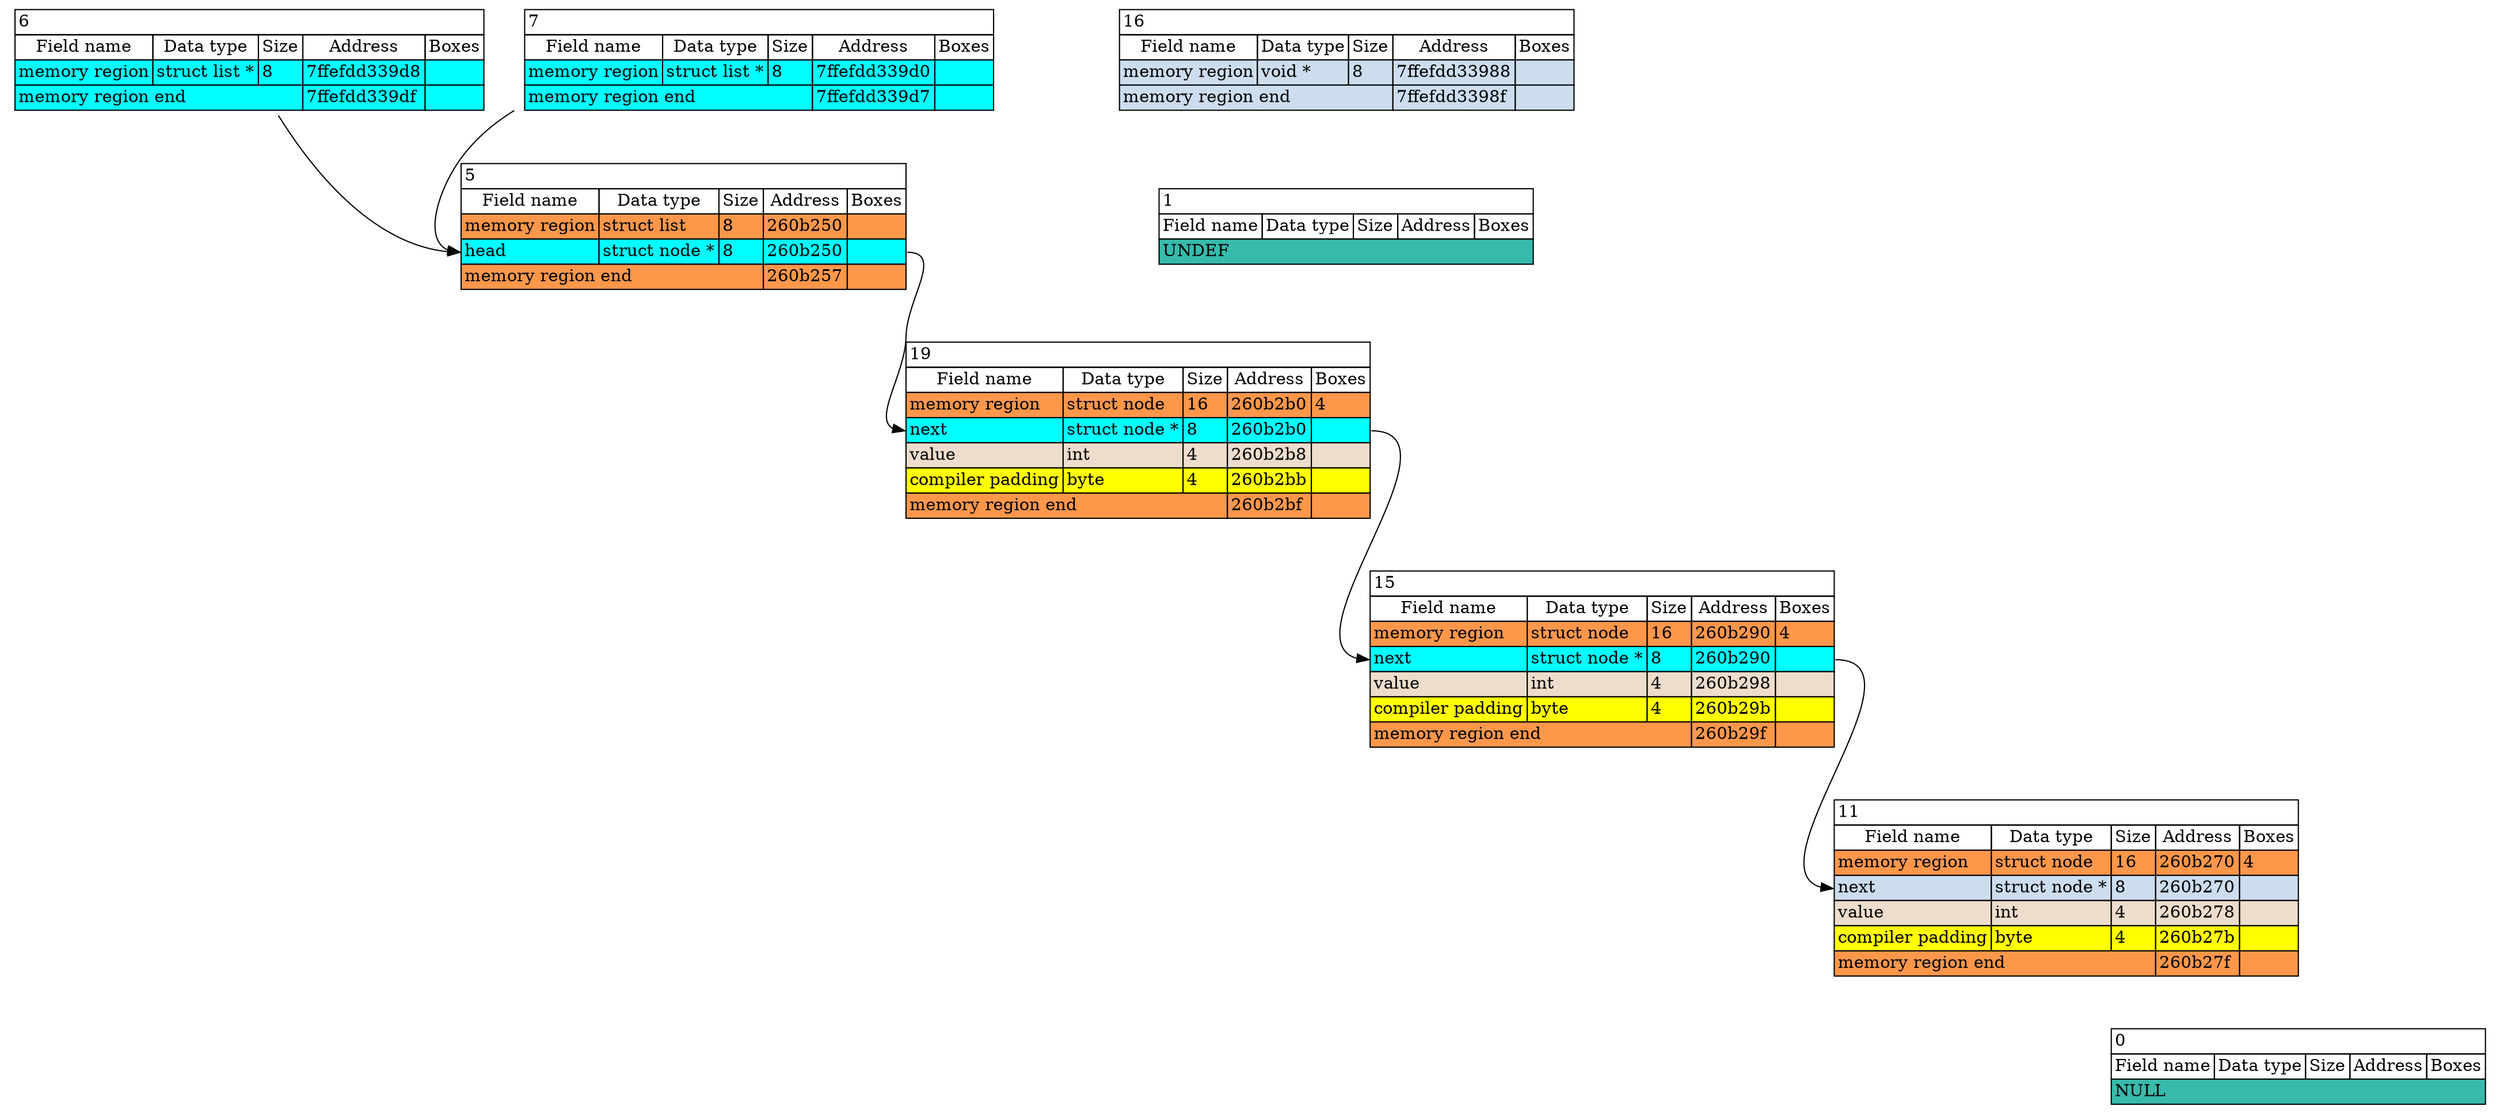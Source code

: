 digraph G {
	"19":"39891632out:e" -> "15":"39891600in:w" [color = "#000000"]
	"11":"39891568out:e" -> "0":"0in:w" [style = invis]
	"5":"39891536out:e" -> "19":"39891632in:w" [color = "#000000"]
	"6":"headout:e" -> "5":"39891536in:w" [color = "#000000"]
	"15":"39891600out:e" -> "11":"39891568in:w" [color = "#000000"]
	"7":"headout:e" -> "5":"39891536in:w" [color = "#000000"]
	"16":"headout:e" -> "1":"0in:w" [style = invis]
	subgraph connected_vertices {
		rankdir = LR
		16  [label = <<TABLE BORDER="0" COLOR="black" CELLBORDER="1" CELLSPACING="0"><TR><TD BGCOLOR="#FFFFFF" COLSPAN="5" PORT="" ALIGN="left">16</TD></TR><TR><TD>Field name</TD><TD>Data type</TD><TD>Size</TD><TD>Address</TD><TD>Boxes</TD></TR><TR><TD BGCOLOR="#CCDDEE" COLSPAN="1" PORT="head" ALIGN="left">memory region</TD><TD BGCOLOR="#CCDDEE" COLSPAN="1" PORT="" ALIGN="left">void *</TD><TD BGCOLOR="#CCDDEE" COLSPAN="1" PORT="" ALIGN="left">8</TD><TD BGCOLOR="#CCDDEE" COLSPAN="1" PORT="" ALIGN="left">7ffefdd33988</TD><TD BGCOLOR="#CCDDEE" COLSPAN="1" PORT="" ALIGN="left"></TD></TR><TR><TD BGCOLOR="#CCDDEE" COLSPAN="3" PORT="head" ALIGN="left">memory region end</TD><TD BGCOLOR="#CCDDEE" COLSPAN="1" PORT="" ALIGN="left">7ffefdd3398f</TD><TD BGCOLOR="#CCDDEE" COLSPAN="1" PORT="" ALIGN="left"></TD></TR></TABLE>>, shape = none]
		6  [label = <<TABLE BORDER="0" COLOR="black" CELLBORDER="1" CELLSPACING="0"><TR><TD BGCOLOR="#FFFFFF" COLSPAN="5" PORT="" ALIGN="left">6</TD></TR><TR><TD>Field name</TD><TD>Data type</TD><TD>Size</TD><TD>Address</TD><TD>Boxes</TD></TR><TR><TD BGCOLOR="#00FFFF" COLSPAN="1" PORT="head" ALIGN="left">memory region</TD><TD BGCOLOR="#00FFFF" COLSPAN="1" PORT="" ALIGN="left">struct list *</TD><TD BGCOLOR="#00FFFF" COLSPAN="1" PORT="" ALIGN="left">8</TD><TD BGCOLOR="#00FFFF" COLSPAN="1" PORT="" ALIGN="left">7ffefdd339d8</TD><TD BGCOLOR="#00FFFF" COLSPAN="1" PORT="" ALIGN="left"></TD></TR><TR><TD BGCOLOR="#00FFFF" COLSPAN="3" PORT="head" ALIGN="left">memory region end</TD><TD BGCOLOR="#00FFFF" COLSPAN="1" PORT="" ALIGN="left">7ffefdd339df</TD><TD BGCOLOR="#00FFFF" COLSPAN="1" PORT="" ALIGN="left"></TD></TR></TABLE>>, shape = none]
		15  [label = <<TABLE BORDER="0" COLOR="black" CELLBORDER="1" CELLSPACING="0"><TR><TD BGCOLOR="#FFFFFF" COLSPAN="5" PORT="" ALIGN="left">15</TD></TR><TR><TD>Field name</TD><TD>Data type</TD><TD>Size</TD><TD>Address</TD><TD>Boxes</TD></TR><TR><TD BGCOLOR="#FF974B" COLSPAN="1" PORT="head" ALIGN="left">memory region</TD><TD BGCOLOR="#FF974B" COLSPAN="1" PORT="" ALIGN="left">struct node</TD><TD BGCOLOR="#FF974B" COLSPAN="1" PORT="" ALIGN="left">16</TD><TD BGCOLOR="#FF974B" COLSPAN="1" PORT="" ALIGN="left">260b290</TD><TD BGCOLOR="#FF974B" COLSPAN="1" PORT="" ALIGN="left">4</TD></TR><TR><TD BGCOLOR="#00FFFF" COLSPAN="1" PORT="39891600in" ALIGN="left">next</TD><TD BGCOLOR="#00FFFF" COLSPAN="1" PORT="" ALIGN="left">struct node *</TD><TD BGCOLOR="#00FFFF" COLSPAN="1" PORT="" ALIGN="left">8</TD><TD BGCOLOR="#00FFFF" COLSPAN="1" PORT="" ALIGN="left">260b290</TD><TD BGCOLOR="#00FFFF" COLSPAN="1" PORT="39891600out" ALIGN="left"></TD></TR><TR><TD BGCOLOR="#EEDDCC" COLSPAN="1" PORT="39891608in" ALIGN="left">value</TD><TD BGCOLOR="#EEDDCC" COLSPAN="1" PORT="" ALIGN="left">int</TD><TD BGCOLOR="#EEDDCC" COLSPAN="1" PORT="" ALIGN="left">4</TD><TD BGCOLOR="#EEDDCC" COLSPAN="1" PORT="" ALIGN="left">260b298</TD><TD BGCOLOR="#EEDDCC" COLSPAN="1" PORT="39891608out" ALIGN="left"></TD></TR><TR><TD BGCOLOR="#FFFF00" COLSPAN="1" PORT="" ALIGN="left">compiler padding</TD><TD BGCOLOR="#FFFF00" COLSPAN="1" PORT="" ALIGN="left">byte</TD><TD BGCOLOR="#FFFF00" COLSPAN="1" PORT="" ALIGN="left">4</TD><TD BGCOLOR="#FFFF00" COLSPAN="1" PORT="" ALIGN="left">260b29b</TD><TD BGCOLOR="#FFFF00" COLSPAN="1" PORT="" ALIGN="left"></TD></TR><TR><TD BGCOLOR="#FF974B" COLSPAN="3" PORT="head" ALIGN="left">memory region end</TD><TD BGCOLOR="#FF974B" COLSPAN="1" PORT="" ALIGN="left">260b29f</TD><TD BGCOLOR="#FF974B" COLSPAN="1" PORT="" ALIGN="left"></TD></TR></TABLE>>, shape = none]
		7  [label = <<TABLE BORDER="0" COLOR="black" CELLBORDER="1" CELLSPACING="0"><TR><TD BGCOLOR="#FFFFFF" COLSPAN="5" PORT="" ALIGN="left">7</TD></TR><TR><TD>Field name</TD><TD>Data type</TD><TD>Size</TD><TD>Address</TD><TD>Boxes</TD></TR><TR><TD BGCOLOR="#00FFFF" COLSPAN="1" PORT="head" ALIGN="left">memory region</TD><TD BGCOLOR="#00FFFF" COLSPAN="1" PORT="" ALIGN="left">struct list *</TD><TD BGCOLOR="#00FFFF" COLSPAN="1" PORT="" ALIGN="left">8</TD><TD BGCOLOR="#00FFFF" COLSPAN="1" PORT="" ALIGN="left">7ffefdd339d0</TD><TD BGCOLOR="#00FFFF" COLSPAN="1" PORT="" ALIGN="left"></TD></TR><TR><TD BGCOLOR="#00FFFF" COLSPAN="3" PORT="head" ALIGN="left">memory region end</TD><TD BGCOLOR="#00FFFF" COLSPAN="1" PORT="" ALIGN="left">7ffefdd339d7</TD><TD BGCOLOR="#00FFFF" COLSPAN="1" PORT="" ALIGN="left"></TD></TR></TABLE>>, shape = none]
		0  [label = <<TABLE BORDER="0" COLOR="black" CELLBORDER="1" CELLSPACING="0"><TR><TD BGCOLOR="#FFFFFF" COLSPAN="5" PORT="" ALIGN="left">0</TD></TR><TR><TD>Field name</TD><TD>Data type</TD><TD>Size</TD><TD>Address</TD><TD>Boxes</TD></TR><TR><TD BGCOLOR="#37BAAC" COLSPAN="5" PORT="head" ALIGN="left">NULL</TD></TR></TABLE>>, shape = none]
		11  [label = <<TABLE BORDER="0" COLOR="black" CELLBORDER="1" CELLSPACING="0"><TR><TD BGCOLOR="#FFFFFF" COLSPAN="5" PORT="" ALIGN="left">11</TD></TR><TR><TD>Field name</TD><TD>Data type</TD><TD>Size</TD><TD>Address</TD><TD>Boxes</TD></TR><TR><TD BGCOLOR="#FF974B" COLSPAN="1" PORT="head" ALIGN="left">memory region</TD><TD BGCOLOR="#FF974B" COLSPAN="1" PORT="" ALIGN="left">struct node</TD><TD BGCOLOR="#FF974B" COLSPAN="1" PORT="" ALIGN="left">16</TD><TD BGCOLOR="#FF974B" COLSPAN="1" PORT="" ALIGN="left">260b270</TD><TD BGCOLOR="#FF974B" COLSPAN="1" PORT="" ALIGN="left">4</TD></TR><TR><TD BGCOLOR="#CCDDEE" COLSPAN="1" PORT="39891568in" ALIGN="left">next</TD><TD BGCOLOR="#CCDDEE" COLSPAN="1" PORT="" ALIGN="left">struct node *</TD><TD BGCOLOR="#CCDDEE" COLSPAN="1" PORT="" ALIGN="left">8</TD><TD BGCOLOR="#CCDDEE" COLSPAN="1" PORT="" ALIGN="left">260b270</TD><TD BGCOLOR="#CCDDEE" COLSPAN="1" PORT="39891568out" ALIGN="left"></TD></TR><TR><TD BGCOLOR="#EEDDCC" COLSPAN="1" PORT="39891576in" ALIGN="left">value</TD><TD BGCOLOR="#EEDDCC" COLSPAN="1" PORT="" ALIGN="left">int</TD><TD BGCOLOR="#EEDDCC" COLSPAN="1" PORT="" ALIGN="left">4</TD><TD BGCOLOR="#EEDDCC" COLSPAN="1" PORT="" ALIGN="left">260b278</TD><TD BGCOLOR="#EEDDCC" COLSPAN="1" PORT="39891576out" ALIGN="left"></TD></TR><TR><TD BGCOLOR="#FFFF00" COLSPAN="1" PORT="" ALIGN="left">compiler padding</TD><TD BGCOLOR="#FFFF00" COLSPAN="1" PORT="" ALIGN="left">byte</TD><TD BGCOLOR="#FFFF00" COLSPAN="1" PORT="" ALIGN="left">4</TD><TD BGCOLOR="#FFFF00" COLSPAN="1" PORT="" ALIGN="left">260b27b</TD><TD BGCOLOR="#FFFF00" COLSPAN="1" PORT="" ALIGN="left"></TD></TR><TR><TD BGCOLOR="#FF974B" COLSPAN="3" PORT="head" ALIGN="left">memory region end</TD><TD BGCOLOR="#FF974B" COLSPAN="1" PORT="" ALIGN="left">260b27f</TD><TD BGCOLOR="#FF974B" COLSPAN="1" PORT="" ALIGN="left"></TD></TR></TABLE>>, shape = none]
		1  [label = <<TABLE BORDER="0" COLOR="black" CELLBORDER="1" CELLSPACING="0"><TR><TD BGCOLOR="#FFFFFF" COLSPAN="5" PORT="" ALIGN="left">1</TD></TR><TR><TD>Field name</TD><TD>Data type</TD><TD>Size</TD><TD>Address</TD><TD>Boxes</TD></TR><TR><TD BGCOLOR="#37BAAC" COLSPAN="5" PORT="head" ALIGN="left">UNDEF</TD></TR></TABLE>>, shape = none]
		19  [label = <<TABLE BORDER="0" COLOR="black" CELLBORDER="1" CELLSPACING="0"><TR><TD BGCOLOR="#FFFFFF" COLSPAN="5" PORT="" ALIGN="left">19</TD></TR><TR><TD>Field name</TD><TD>Data type</TD><TD>Size</TD><TD>Address</TD><TD>Boxes</TD></TR><TR><TD BGCOLOR="#FF974B" COLSPAN="1" PORT="head" ALIGN="left">memory region</TD><TD BGCOLOR="#FF974B" COLSPAN="1" PORT="" ALIGN="left">struct node</TD><TD BGCOLOR="#FF974B" COLSPAN="1" PORT="" ALIGN="left">16</TD><TD BGCOLOR="#FF974B" COLSPAN="1" PORT="" ALIGN="left">260b2b0</TD><TD BGCOLOR="#FF974B" COLSPAN="1" PORT="" ALIGN="left">4</TD></TR><TR><TD BGCOLOR="#00FFFF" COLSPAN="1" PORT="39891632in" ALIGN="left">next</TD><TD BGCOLOR="#00FFFF" COLSPAN="1" PORT="" ALIGN="left">struct node *</TD><TD BGCOLOR="#00FFFF" COLSPAN="1" PORT="" ALIGN="left">8</TD><TD BGCOLOR="#00FFFF" COLSPAN="1" PORT="" ALIGN="left">260b2b0</TD><TD BGCOLOR="#00FFFF" COLSPAN="1" PORT="39891632out" ALIGN="left"></TD></TR><TR><TD BGCOLOR="#EEDDCC" COLSPAN="1" PORT="39891640in" ALIGN="left">value</TD><TD BGCOLOR="#EEDDCC" COLSPAN="1" PORT="" ALIGN="left">int</TD><TD BGCOLOR="#EEDDCC" COLSPAN="1" PORT="" ALIGN="left">4</TD><TD BGCOLOR="#EEDDCC" COLSPAN="1" PORT="" ALIGN="left">260b2b8</TD><TD BGCOLOR="#EEDDCC" COLSPAN="1" PORT="39891640out" ALIGN="left"></TD></TR><TR><TD BGCOLOR="#FFFF00" COLSPAN="1" PORT="" ALIGN="left">compiler padding</TD><TD BGCOLOR="#FFFF00" COLSPAN="1" PORT="" ALIGN="left">byte</TD><TD BGCOLOR="#FFFF00" COLSPAN="1" PORT="" ALIGN="left">4</TD><TD BGCOLOR="#FFFF00" COLSPAN="1" PORT="" ALIGN="left">260b2bb</TD><TD BGCOLOR="#FFFF00" COLSPAN="1" PORT="" ALIGN="left"></TD></TR><TR><TD BGCOLOR="#FF974B" COLSPAN="3" PORT="head" ALIGN="left">memory region end</TD><TD BGCOLOR="#FF974B" COLSPAN="1" PORT="" ALIGN="left">260b2bf</TD><TD BGCOLOR="#FF974B" COLSPAN="1" PORT="" ALIGN="left"></TD></TR></TABLE>>, shape = none]
		5  [label = <<TABLE BORDER="0" COLOR="black" CELLBORDER="1" CELLSPACING="0"><TR><TD BGCOLOR="#FFFFFF" COLSPAN="5" PORT="" ALIGN="left">5</TD></TR><TR><TD>Field name</TD><TD>Data type</TD><TD>Size</TD><TD>Address</TD><TD>Boxes</TD></TR><TR><TD BGCOLOR="#FF974B" COLSPAN="1" PORT="head" ALIGN="left">memory region</TD><TD BGCOLOR="#FF974B" COLSPAN="1" PORT="" ALIGN="left">struct list</TD><TD BGCOLOR="#FF974B" COLSPAN="1" PORT="" ALIGN="left">8</TD><TD BGCOLOR="#FF974B" COLSPAN="1" PORT="" ALIGN="left">260b250</TD><TD BGCOLOR="#FF974B" COLSPAN="1" PORT="" ALIGN="left"></TD></TR><TR><TD BGCOLOR="#00FFFF" COLSPAN="1" PORT="39891536in" ALIGN="left">head</TD><TD BGCOLOR="#00FFFF" COLSPAN="1" PORT="" ALIGN="left">struct node *</TD><TD BGCOLOR="#00FFFF" COLSPAN="1" PORT="" ALIGN="left">8</TD><TD BGCOLOR="#00FFFF" COLSPAN="1" PORT="" ALIGN="left">260b250</TD><TD BGCOLOR="#00FFFF" COLSPAN="1" PORT="39891536out" ALIGN="left"></TD></TR><TR><TD BGCOLOR="#FF974B" COLSPAN="3" PORT="head" ALIGN="left">memory region end</TD><TD BGCOLOR="#FF974B" COLSPAN="1" PORT="" ALIGN="left">260b257</TD><TD BGCOLOR="#FF974B" COLSPAN="1" PORT="" ALIGN="left"></TD></TR></TABLE>>, shape = none]
	}
}